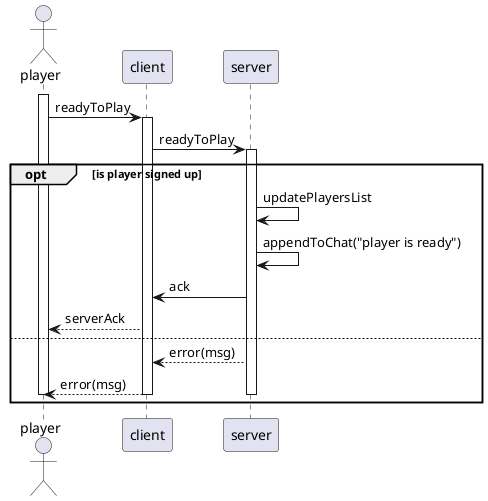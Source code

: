 @startuml

actor player

activate player
player->client:readyToPlay
activate client

client->server:readyToPlay

opt is player signed up
  activate server
  server->server:updatePlayersList
  server->server:appendToChat("player is ready")
  server->client:ack
  client-->player:serverAck
else
  server-->client:error(msg)
  client-->player:error(msg)
  deactivate server
  deactivate client
  deactivate player
end

@enduml
